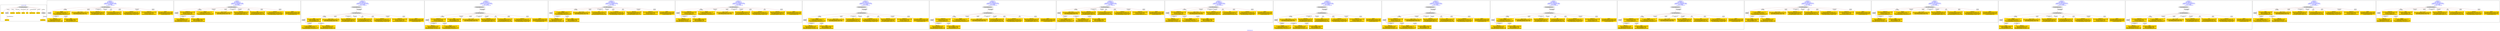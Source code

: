 digraph n0 {
fontcolor="blue"
remincross="true"
label="s29-gilcrease.csv"
subgraph cluster_0 {
label="1-correct model"
n2[style="filled",color="white",fillcolor="lightgray",label="CulturalHeritageObject1"];
n3[shape="plaintext",style="filled",fillcolor="gold",label="Dated"];
n4[style="filled",color="white",fillcolor="lightgray",label="Person1"];
n5[shape="plaintext",style="filled",fillcolor="gold",label="Description"];
n6[shape="plaintext",style="filled",fillcolor="gold",label="Dimensions"];
n7[shape="plaintext",style="filled",fillcolor="gold",label="Medium"];
n8[shape="plaintext",style="filled",fillcolor="gold",label="Title"];
n9[shape="plaintext",style="filled",fillcolor="gold",label="Object Number"];
n10[shape="plaintext",style="filled",fillcolor="gold",label="ObjectID"];
n11[style="filled",color="white",fillcolor="lightgray",label="Concept1"];
n12[shape="plaintext",style="filled",fillcolor="gold",label="Alpha Sort"];
n13[shape="plaintext",style="filled",fillcolor="gold",label="Classification"];
}
subgraph cluster_1 {
label="candidate 0\nlink coherence:1.0\nnode coherence:1.0\nconfidence:0.47063970643715297\nmapping score:0.6198428651086806\ncost:9.9998\n-precision:0.7-recall:0.64"
n15[style="filled",color="white",fillcolor="lightgray",label="CulturalHeritageObject1"];
n16[style="filled",color="white",fillcolor="lightgray",label="Person1"];
n17[shape="plaintext",style="filled",fillcolor="gold",label="Alpha Sort\n[Person,nameOfThePerson,0.466]\n[Document,classLink,0.226]\n[CulturalHeritageObject,provenance,0.174]\n[CulturalHeritageObject,description,0.134]"];
n18[shape="plaintext",style="filled",fillcolor="gold",label="ObjectID\n[CulturalHeritageObject,created,0.445]\n[Person,dateOfDeath,0.314]\n[CulturalHeritageObject,accessionNumber,0.164]\n[CulturalHeritageObject,description,0.077]"];
n19[shape="plaintext",style="filled",fillcolor="gold",label="Object Number\n[CulturalHeritageObject,accessionNumber,0.521]\n[CulturalHeritageObject,extent,0.295]\n[Person,biographicalInformation,0.184]"];
n20[shape="plaintext",style="filled",fillcolor="gold",label="Description\n[CulturalHeritageObject,description,0.377]\n[Person,biographicalInformation,0.26]\n[CulturalHeritageObject,title,0.231]\n[CulturalHeritageObject,medium,0.133]"];
n21[shape="plaintext",style="filled",fillcolor="gold",label="Title\n[CulturalHeritageObject,description,0.343]\n[CulturalHeritageObject,title,0.311]\n[Person,biographicalInformation,0.265]\n[CulturalHeritageObject,provenance,0.081]"];
n22[shape="plaintext",style="filled",fillcolor="gold",label="Dimensions\n[CulturalHeritageObject,extent,0.736]\n[CulturalHeritageObject,accessionNumber,0.114]\n[CulturalHeritageObject,description,0.081]\n[CulturalHeritageObject,medium,0.069]"];
n23[shape="plaintext",style="filled",fillcolor="gold",label="Classification\n[CulturalHeritageObject,provenance,0.298]\n[Concept,prefLabel,0.254]\n[Document,classLink,0.242]\n[Person,biographicalInformation,0.207]"];
n24[shape="plaintext",style="filled",fillcolor="gold",label="Medium\n[CulturalHeritageObject,medium,0.784]\n[CulturalHeritageObject,description,0.094]\n[Person,biographicalInformation,0.069]\n[Concept,prefLabel,0.053]"];
n25[shape="plaintext",style="filled",fillcolor="gold",label="Dated\n[CulturalHeritageObject,created,0.365]\n[Person,dateOfBirth,0.298]\n[Person,dateOfDeath,0.244]\n[Person,biographicalInformation,0.093]"];
}
subgraph cluster_2 {
label="candidate 1\nlink coherence:1.0\nnode coherence:1.0\nconfidence:0.47063970643715297\nmapping score:0.6198428651086806\ncost:9.99999\n-precision:0.6-recall:0.55"
n27[style="filled",color="white",fillcolor="lightgray",label="CulturalHeritageObject1"];
n28[style="filled",color="white",fillcolor="lightgray",label="Person2"];
n29[shape="plaintext",style="filled",fillcolor="gold",label="Classification\n[CulturalHeritageObject,provenance,0.298]\n[Concept,prefLabel,0.254]\n[Document,classLink,0.242]\n[Person,biographicalInformation,0.207]"];
n30[shape="plaintext",style="filled",fillcolor="gold",label="Alpha Sort\n[Person,nameOfThePerson,0.466]\n[Document,classLink,0.226]\n[CulturalHeritageObject,provenance,0.174]\n[CulturalHeritageObject,description,0.134]"];
n31[shape="plaintext",style="filled",fillcolor="gold",label="ObjectID\n[CulturalHeritageObject,created,0.445]\n[Person,dateOfDeath,0.314]\n[CulturalHeritageObject,accessionNumber,0.164]\n[CulturalHeritageObject,description,0.077]"];
n32[shape="plaintext",style="filled",fillcolor="gold",label="Object Number\n[CulturalHeritageObject,accessionNumber,0.521]\n[CulturalHeritageObject,extent,0.295]\n[Person,biographicalInformation,0.184]"];
n33[shape="plaintext",style="filled",fillcolor="gold",label="Description\n[CulturalHeritageObject,description,0.377]\n[Person,biographicalInformation,0.26]\n[CulturalHeritageObject,title,0.231]\n[CulturalHeritageObject,medium,0.133]"];
n34[shape="plaintext",style="filled",fillcolor="gold",label="Title\n[CulturalHeritageObject,description,0.343]\n[CulturalHeritageObject,title,0.311]\n[Person,biographicalInformation,0.265]\n[CulturalHeritageObject,provenance,0.081]"];
n35[shape="plaintext",style="filled",fillcolor="gold",label="Dimensions\n[CulturalHeritageObject,extent,0.736]\n[CulturalHeritageObject,accessionNumber,0.114]\n[CulturalHeritageObject,description,0.081]\n[CulturalHeritageObject,medium,0.069]"];
n36[shape="plaintext",style="filled",fillcolor="gold",label="Dated\n[CulturalHeritageObject,created,0.365]\n[Person,dateOfBirth,0.298]\n[Person,dateOfDeath,0.244]\n[Person,biographicalInformation,0.093]"];
n37[shape="plaintext",style="filled",fillcolor="gold",label="Medium\n[CulturalHeritageObject,medium,0.784]\n[CulturalHeritageObject,description,0.094]\n[Person,biographicalInformation,0.069]\n[Concept,prefLabel,0.053]"];
}
subgraph cluster_3 {
label="candidate 10\nlink coherence:1.0\nnode coherence:1.0\nconfidence:0.4634270817343667\nmapping score:0.6174386568744185\ncost:10.99964\n-precision:0.73-recall:0.73"
n39[style="filled",color="white",fillcolor="lightgray",label="CulturalHeritageObject1"];
n40[style="filled",color="white",fillcolor="lightgray",label="Person1"];
n41[style="filled",color="white",fillcolor="lightgray",label="EuropeanaAggregation1"];
n42[shape="plaintext",style="filled",fillcolor="gold",label="ObjectID\n[CulturalHeritageObject,created,0.445]\n[Person,dateOfDeath,0.314]\n[CulturalHeritageObject,accessionNumber,0.164]\n[CulturalHeritageObject,description,0.077]"];
n43[shape="plaintext",style="filled",fillcolor="gold",label="Alpha Sort\n[Person,nameOfThePerson,0.466]\n[Document,classLink,0.226]\n[CulturalHeritageObject,provenance,0.174]\n[CulturalHeritageObject,description,0.134]"];
n44[shape="plaintext",style="filled",fillcolor="gold",label="Dated\n[CulturalHeritageObject,created,0.365]\n[Person,dateOfBirth,0.298]\n[Person,dateOfDeath,0.244]\n[Person,biographicalInformation,0.093]"];
n45[shape="plaintext",style="filled",fillcolor="gold",label="Object Number\n[CulturalHeritageObject,accessionNumber,0.521]\n[CulturalHeritageObject,extent,0.295]\n[Person,biographicalInformation,0.184]"];
n46[shape="plaintext",style="filled",fillcolor="gold",label="Description\n[CulturalHeritageObject,description,0.377]\n[Person,biographicalInformation,0.26]\n[CulturalHeritageObject,title,0.231]\n[CulturalHeritageObject,medium,0.133]"];
n47[shape="plaintext",style="filled",fillcolor="gold",label="Title\n[CulturalHeritageObject,description,0.343]\n[CulturalHeritageObject,title,0.311]\n[Person,biographicalInformation,0.265]\n[CulturalHeritageObject,provenance,0.081]"];
n48[shape="plaintext",style="filled",fillcolor="gold",label="Dimensions\n[CulturalHeritageObject,extent,0.736]\n[CulturalHeritageObject,accessionNumber,0.114]\n[CulturalHeritageObject,description,0.081]\n[CulturalHeritageObject,medium,0.069]"];
n49[shape="plaintext",style="filled",fillcolor="gold",label="Classification\n[CulturalHeritageObject,provenance,0.298]\n[Concept,prefLabel,0.254]\n[Document,classLink,0.242]\n[Person,biographicalInformation,0.207]"];
n50[shape="plaintext",style="filled",fillcolor="gold",label="Medium\n[CulturalHeritageObject,medium,0.784]\n[CulturalHeritageObject,description,0.094]\n[Person,biographicalInformation,0.069]\n[Concept,prefLabel,0.053]"];
}
subgraph cluster_4 {
label="candidate 11\nlink coherence:1.0\nnode coherence:1.0\nconfidence:0.4634270817343667\nmapping score:0.6174386568744185\ncost:10.99983\n-precision:0.64-recall:0.64"
n52[style="filled",color="white",fillcolor="lightgray",label="CulturalHeritageObject1"];
n53[style="filled",color="white",fillcolor="lightgray",label="Person2"];
n54[style="filled",color="white",fillcolor="lightgray",label="EuropeanaAggregation1"];
n55[shape="plaintext",style="filled",fillcolor="gold",label="Classification\n[CulturalHeritageObject,provenance,0.298]\n[Concept,prefLabel,0.254]\n[Document,classLink,0.242]\n[Person,biographicalInformation,0.207]"];
n56[shape="plaintext",style="filled",fillcolor="gold",label="Alpha Sort\n[Person,nameOfThePerson,0.466]\n[Document,classLink,0.226]\n[CulturalHeritageObject,provenance,0.174]\n[CulturalHeritageObject,description,0.134]"];
n57[shape="plaintext",style="filled",fillcolor="gold",label="Dated\n[CulturalHeritageObject,created,0.365]\n[Person,dateOfBirth,0.298]\n[Person,dateOfDeath,0.244]\n[Person,biographicalInformation,0.093]"];
n58[shape="plaintext",style="filled",fillcolor="gold",label="Object Number\n[CulturalHeritageObject,accessionNumber,0.521]\n[CulturalHeritageObject,extent,0.295]\n[Person,biographicalInformation,0.184]"];
n59[shape="plaintext",style="filled",fillcolor="gold",label="Description\n[CulturalHeritageObject,description,0.377]\n[Person,biographicalInformation,0.26]\n[CulturalHeritageObject,title,0.231]\n[CulturalHeritageObject,medium,0.133]"];
n60[shape="plaintext",style="filled",fillcolor="gold",label="Title\n[CulturalHeritageObject,description,0.343]\n[CulturalHeritageObject,title,0.311]\n[Person,biographicalInformation,0.265]\n[CulturalHeritageObject,provenance,0.081]"];
n61[shape="plaintext",style="filled",fillcolor="gold",label="Dimensions\n[CulturalHeritageObject,extent,0.736]\n[CulturalHeritageObject,accessionNumber,0.114]\n[CulturalHeritageObject,description,0.081]\n[CulturalHeritageObject,medium,0.069]"];
n62[shape="plaintext",style="filled",fillcolor="gold",label="ObjectID\n[CulturalHeritageObject,created,0.445]\n[Person,dateOfDeath,0.314]\n[CulturalHeritageObject,accessionNumber,0.164]\n[CulturalHeritageObject,description,0.077]"];
n63[shape="plaintext",style="filled",fillcolor="gold",label="Medium\n[CulturalHeritageObject,medium,0.784]\n[CulturalHeritageObject,description,0.094]\n[Person,biographicalInformation,0.069]\n[Concept,prefLabel,0.053]"];
}
subgraph cluster_5 {
label="candidate 12\nlink coherence:1.0\nnode coherence:1.0\nconfidence:0.45793635082248585\nmapping score:0.6156084132371249\ncost:9.9998\n-precision:0.5-recall:0.45"
n65[style="filled",color="white",fillcolor="lightgray",label="CulturalHeritageObject1"];
n66[style="filled",color="white",fillcolor="lightgray",label="Person1"];
n67[shape="plaintext",style="filled",fillcolor="gold",label="Alpha Sort\n[Person,nameOfThePerson,0.466]\n[Document,classLink,0.226]\n[CulturalHeritageObject,provenance,0.174]\n[CulturalHeritageObject,description,0.134]"];
n68[shape="plaintext",style="filled",fillcolor="gold",label="ObjectID\n[CulturalHeritageObject,created,0.445]\n[Person,dateOfDeath,0.314]\n[CulturalHeritageObject,accessionNumber,0.164]\n[CulturalHeritageObject,description,0.077]"];
n69[shape="plaintext",style="filled",fillcolor="gold",label="Object Number\n[CulturalHeritageObject,accessionNumber,0.521]\n[CulturalHeritageObject,extent,0.295]\n[Person,biographicalInformation,0.184]"];
n70[shape="plaintext",style="filled",fillcolor="gold",label="Title\n[CulturalHeritageObject,description,0.343]\n[CulturalHeritageObject,title,0.311]\n[Person,biographicalInformation,0.265]\n[CulturalHeritageObject,provenance,0.081]"];
n71[shape="plaintext",style="filled",fillcolor="gold",label="Dimensions\n[CulturalHeritageObject,extent,0.736]\n[CulturalHeritageObject,accessionNumber,0.114]\n[CulturalHeritageObject,description,0.081]\n[CulturalHeritageObject,medium,0.069]"];
n72[shape="plaintext",style="filled",fillcolor="gold",label="Description\n[CulturalHeritageObject,description,0.377]\n[Person,biographicalInformation,0.26]\n[CulturalHeritageObject,title,0.231]\n[CulturalHeritageObject,medium,0.133]"];
n73[shape="plaintext",style="filled",fillcolor="gold",label="Classification\n[CulturalHeritageObject,provenance,0.298]\n[Concept,prefLabel,0.254]\n[Document,classLink,0.242]\n[Person,biographicalInformation,0.207]"];
n74[shape="plaintext",style="filled",fillcolor="gold",label="Medium\n[CulturalHeritageObject,medium,0.784]\n[CulturalHeritageObject,description,0.094]\n[Person,biographicalInformation,0.069]\n[Concept,prefLabel,0.053]"];
n75[shape="plaintext",style="filled",fillcolor="gold",label="Dated\n[CulturalHeritageObject,created,0.365]\n[Person,dateOfBirth,0.298]\n[Person,dateOfDeath,0.244]\n[Person,biographicalInformation,0.093]"];
}
subgraph cluster_6 {
label="candidate 13\nlink coherence:1.0\nnode coherence:1.0\nconfidence:0.45793635082248585\nmapping score:0.6156084132371249\ncost:9.99999\n-precision:0.4-recall:0.36"
n77[style="filled",color="white",fillcolor="lightgray",label="CulturalHeritageObject1"];
n78[style="filled",color="white",fillcolor="lightgray",label="Person2"];
n79[shape="plaintext",style="filled",fillcolor="gold",label="Classification\n[CulturalHeritageObject,provenance,0.298]\n[Concept,prefLabel,0.254]\n[Document,classLink,0.242]\n[Person,biographicalInformation,0.207]"];
n80[shape="plaintext",style="filled",fillcolor="gold",label="Alpha Sort\n[Person,nameOfThePerson,0.466]\n[Document,classLink,0.226]\n[CulturalHeritageObject,provenance,0.174]\n[CulturalHeritageObject,description,0.134]"];
n81[shape="plaintext",style="filled",fillcolor="gold",label="ObjectID\n[CulturalHeritageObject,created,0.445]\n[Person,dateOfDeath,0.314]\n[CulturalHeritageObject,accessionNumber,0.164]\n[CulturalHeritageObject,description,0.077]"];
n82[shape="plaintext",style="filled",fillcolor="gold",label="Object Number\n[CulturalHeritageObject,accessionNumber,0.521]\n[CulturalHeritageObject,extent,0.295]\n[Person,biographicalInformation,0.184]"];
n83[shape="plaintext",style="filled",fillcolor="gold",label="Title\n[CulturalHeritageObject,description,0.343]\n[CulturalHeritageObject,title,0.311]\n[Person,biographicalInformation,0.265]\n[CulturalHeritageObject,provenance,0.081]"];
n84[shape="plaintext",style="filled",fillcolor="gold",label="Dimensions\n[CulturalHeritageObject,extent,0.736]\n[CulturalHeritageObject,accessionNumber,0.114]\n[CulturalHeritageObject,description,0.081]\n[CulturalHeritageObject,medium,0.069]"];
n85[shape="plaintext",style="filled",fillcolor="gold",label="Description\n[CulturalHeritageObject,description,0.377]\n[Person,biographicalInformation,0.26]\n[CulturalHeritageObject,title,0.231]\n[CulturalHeritageObject,medium,0.133]"];
n86[shape="plaintext",style="filled",fillcolor="gold",label="Dated\n[CulturalHeritageObject,created,0.365]\n[Person,dateOfBirth,0.298]\n[Person,dateOfDeath,0.244]\n[Person,biographicalInformation,0.093]"];
n87[shape="plaintext",style="filled",fillcolor="gold",label="Medium\n[CulturalHeritageObject,medium,0.784]\n[CulturalHeritageObject,description,0.094]\n[Person,biographicalInformation,0.069]\n[Concept,prefLabel,0.053]"];
}
subgraph cluster_7 {
label="candidate 14\nlink coherence:1.0\nnode coherence:1.0\nconfidence:0.45793635082248585\nmapping score:0.6156084132371249\ncost:10.99964\n-precision:0.45-recall:0.45"
n89[style="filled",color="white",fillcolor="lightgray",label="CulturalHeritageObject1"];
n90[style="filled",color="white",fillcolor="lightgray",label="Person1"];
n91[style="filled",color="white",fillcolor="lightgray",label="EuropeanaAggregation1"];
n92[shape="plaintext",style="filled",fillcolor="gold",label="Alpha Sort\n[Person,nameOfThePerson,0.466]\n[Document,classLink,0.226]\n[CulturalHeritageObject,provenance,0.174]\n[CulturalHeritageObject,description,0.134]"];
n93[shape="plaintext",style="filled",fillcolor="gold",label="ObjectID\n[CulturalHeritageObject,created,0.445]\n[Person,dateOfDeath,0.314]\n[CulturalHeritageObject,accessionNumber,0.164]\n[CulturalHeritageObject,description,0.077]"];
n94[shape="plaintext",style="filled",fillcolor="gold",label="Object Number\n[CulturalHeritageObject,accessionNumber,0.521]\n[CulturalHeritageObject,extent,0.295]\n[Person,biographicalInformation,0.184]"];
n95[shape="plaintext",style="filled",fillcolor="gold",label="Title\n[CulturalHeritageObject,description,0.343]\n[CulturalHeritageObject,title,0.311]\n[Person,biographicalInformation,0.265]\n[CulturalHeritageObject,provenance,0.081]"];
n96[shape="plaintext",style="filled",fillcolor="gold",label="Dimensions\n[CulturalHeritageObject,extent,0.736]\n[CulturalHeritageObject,accessionNumber,0.114]\n[CulturalHeritageObject,description,0.081]\n[CulturalHeritageObject,medium,0.069]"];
n97[shape="plaintext",style="filled",fillcolor="gold",label="Description\n[CulturalHeritageObject,description,0.377]\n[Person,biographicalInformation,0.26]\n[CulturalHeritageObject,title,0.231]\n[CulturalHeritageObject,medium,0.133]"];
n98[shape="plaintext",style="filled",fillcolor="gold",label="Classification\n[CulturalHeritageObject,provenance,0.298]\n[Concept,prefLabel,0.254]\n[Document,classLink,0.242]\n[Person,biographicalInformation,0.207]"];
n99[shape="plaintext",style="filled",fillcolor="gold",label="Medium\n[CulturalHeritageObject,medium,0.784]\n[CulturalHeritageObject,description,0.094]\n[Person,biographicalInformation,0.069]\n[Concept,prefLabel,0.053]"];
n100[shape="plaintext",style="filled",fillcolor="gold",label="Dated\n[CulturalHeritageObject,created,0.365]\n[Person,dateOfBirth,0.298]\n[Person,dateOfDeath,0.244]\n[Person,biographicalInformation,0.093]"];
}
subgraph cluster_8 {
label="candidate 15\nlink coherence:1.0\nnode coherence:1.0\nconfidence:0.45793635082248585\nmapping score:0.6156084132371249\ncost:10.99983\n-precision:0.36-recall:0.36"
n102[style="filled",color="white",fillcolor="lightgray",label="CulturalHeritageObject1"];
n103[style="filled",color="white",fillcolor="lightgray",label="Person2"];
n104[style="filled",color="white",fillcolor="lightgray",label="EuropeanaAggregation1"];
n105[shape="plaintext",style="filled",fillcolor="gold",label="Classification\n[CulturalHeritageObject,provenance,0.298]\n[Concept,prefLabel,0.254]\n[Document,classLink,0.242]\n[Person,biographicalInformation,0.207]"];
n106[shape="plaintext",style="filled",fillcolor="gold",label="Alpha Sort\n[Person,nameOfThePerson,0.466]\n[Document,classLink,0.226]\n[CulturalHeritageObject,provenance,0.174]\n[CulturalHeritageObject,description,0.134]"];
n107[shape="plaintext",style="filled",fillcolor="gold",label="ObjectID\n[CulturalHeritageObject,created,0.445]\n[Person,dateOfDeath,0.314]\n[CulturalHeritageObject,accessionNumber,0.164]\n[CulturalHeritageObject,description,0.077]"];
n108[shape="plaintext",style="filled",fillcolor="gold",label="Object Number\n[CulturalHeritageObject,accessionNumber,0.521]\n[CulturalHeritageObject,extent,0.295]\n[Person,biographicalInformation,0.184]"];
n109[shape="plaintext",style="filled",fillcolor="gold",label="Title\n[CulturalHeritageObject,description,0.343]\n[CulturalHeritageObject,title,0.311]\n[Person,biographicalInformation,0.265]\n[CulturalHeritageObject,provenance,0.081]"];
n110[shape="plaintext",style="filled",fillcolor="gold",label="Dimensions\n[CulturalHeritageObject,extent,0.736]\n[CulturalHeritageObject,accessionNumber,0.114]\n[CulturalHeritageObject,description,0.081]\n[CulturalHeritageObject,medium,0.069]"];
n111[shape="plaintext",style="filled",fillcolor="gold",label="Description\n[CulturalHeritageObject,description,0.377]\n[Person,biographicalInformation,0.26]\n[CulturalHeritageObject,title,0.231]\n[CulturalHeritageObject,medium,0.133]"];
n112[shape="plaintext",style="filled",fillcolor="gold",label="Dated\n[CulturalHeritageObject,created,0.365]\n[Person,dateOfBirth,0.298]\n[Person,dateOfDeath,0.244]\n[Person,biographicalInformation,0.093]"];
n113[shape="plaintext",style="filled",fillcolor="gold",label="Medium\n[CulturalHeritageObject,medium,0.784]\n[CulturalHeritageObject,description,0.094]\n[Person,biographicalInformation,0.069]\n[Concept,prefLabel,0.053]"];
}
subgraph cluster_9 {
label="candidate 16\nlink coherence:1.0\nnode coherence:1.0\nconfidence:0.4559890961127537\nmapping score:0.6149593283338809\ncost:9.9998\n-precision:0.7-recall:0.64"
n115[style="filled",color="white",fillcolor="lightgray",label="CulturalHeritageObject1"];
n116[style="filled",color="white",fillcolor="lightgray",label="Person1"];
n117[shape="plaintext",style="filled",fillcolor="gold",label="ObjectID\n[CulturalHeritageObject,created,0.445]\n[Person,dateOfDeath,0.314]\n[CulturalHeritageObject,accessionNumber,0.164]\n[CulturalHeritageObject,description,0.077]"];
n118[shape="plaintext",style="filled",fillcolor="gold",label="Alpha Sort\n[Person,nameOfThePerson,0.466]\n[Document,classLink,0.226]\n[CulturalHeritageObject,provenance,0.174]\n[CulturalHeritageObject,description,0.134]"];
n119[shape="plaintext",style="filled",fillcolor="gold",label="Object Number\n[CulturalHeritageObject,accessionNumber,0.521]\n[CulturalHeritageObject,extent,0.295]\n[Person,biographicalInformation,0.184]"];
n120[shape="plaintext",style="filled",fillcolor="gold",label="Description\n[CulturalHeritageObject,description,0.377]\n[Person,biographicalInformation,0.26]\n[CulturalHeritageObject,title,0.231]\n[CulturalHeritageObject,medium,0.133]"];
n121[shape="plaintext",style="filled",fillcolor="gold",label="Title\n[CulturalHeritageObject,description,0.343]\n[CulturalHeritageObject,title,0.311]\n[Person,biographicalInformation,0.265]\n[CulturalHeritageObject,provenance,0.081]"];
n122[shape="plaintext",style="filled",fillcolor="gold",label="Dimensions\n[CulturalHeritageObject,extent,0.736]\n[CulturalHeritageObject,accessionNumber,0.114]\n[CulturalHeritageObject,description,0.081]\n[CulturalHeritageObject,medium,0.069]"];
n123[shape="plaintext",style="filled",fillcolor="gold",label="Classification\n[CulturalHeritageObject,provenance,0.298]\n[Concept,prefLabel,0.254]\n[Document,classLink,0.242]\n[Person,biographicalInformation,0.207]"];
n124[shape="plaintext",style="filled",fillcolor="gold",label="Medium\n[CulturalHeritageObject,medium,0.784]\n[CulturalHeritageObject,description,0.094]\n[Person,biographicalInformation,0.069]\n[Concept,prefLabel,0.053]"];
n125[shape="plaintext",style="filled",fillcolor="gold",label="Dated\n[CulturalHeritageObject,created,0.365]\n[Person,dateOfBirth,0.298]\n[Person,dateOfDeath,0.244]\n[Person,biographicalInformation,0.093]"];
}
subgraph cluster_10 {
label="candidate 17\nlink coherence:1.0\nnode coherence:1.0\nconfidence:0.4559890961127537\nmapping score:0.6149593283338809\ncost:9.99999\n-precision:0.6-recall:0.55"
n127[style="filled",color="white",fillcolor="lightgray",label="CulturalHeritageObject1"];
n128[style="filled",color="white",fillcolor="lightgray",label="Person2"];
n129[shape="plaintext",style="filled",fillcolor="gold",label="Classification\n[CulturalHeritageObject,provenance,0.298]\n[Concept,prefLabel,0.254]\n[Document,classLink,0.242]\n[Person,biographicalInformation,0.207]"];
n130[shape="plaintext",style="filled",fillcolor="gold",label="Alpha Sort\n[Person,nameOfThePerson,0.466]\n[Document,classLink,0.226]\n[CulturalHeritageObject,provenance,0.174]\n[CulturalHeritageObject,description,0.134]"];
n131[shape="plaintext",style="filled",fillcolor="gold",label="Object Number\n[CulturalHeritageObject,accessionNumber,0.521]\n[CulturalHeritageObject,extent,0.295]\n[Person,biographicalInformation,0.184]"];
n132[shape="plaintext",style="filled",fillcolor="gold",label="Description\n[CulturalHeritageObject,description,0.377]\n[Person,biographicalInformation,0.26]\n[CulturalHeritageObject,title,0.231]\n[CulturalHeritageObject,medium,0.133]"];
n133[shape="plaintext",style="filled",fillcolor="gold",label="Title\n[CulturalHeritageObject,description,0.343]\n[CulturalHeritageObject,title,0.311]\n[Person,biographicalInformation,0.265]\n[CulturalHeritageObject,provenance,0.081]"];
n134[shape="plaintext",style="filled",fillcolor="gold",label="Dimensions\n[CulturalHeritageObject,extent,0.736]\n[CulturalHeritageObject,accessionNumber,0.114]\n[CulturalHeritageObject,description,0.081]\n[CulturalHeritageObject,medium,0.069]"];
n135[shape="plaintext",style="filled",fillcolor="gold",label="ObjectID\n[CulturalHeritageObject,created,0.445]\n[Person,dateOfDeath,0.314]\n[CulturalHeritageObject,accessionNumber,0.164]\n[CulturalHeritageObject,description,0.077]"];
n136[shape="plaintext",style="filled",fillcolor="gold",label="Dated\n[CulturalHeritageObject,created,0.365]\n[Person,dateOfBirth,0.298]\n[Person,dateOfDeath,0.244]\n[Person,biographicalInformation,0.093]"];
n137[shape="plaintext",style="filled",fillcolor="gold",label="Medium\n[CulturalHeritageObject,medium,0.784]\n[CulturalHeritageObject,description,0.094]\n[Person,biographicalInformation,0.069]\n[Concept,prefLabel,0.053]"];
}
subgraph cluster_11 {
label="candidate 18\nlink coherence:1.0\nnode coherence:1.0\nconfidence:0.4559890961127537\nmapping score:0.6149593283338809\ncost:10.99964\n-precision:0.64-recall:0.64"
n139[style="filled",color="white",fillcolor="lightgray",label="CulturalHeritageObject1"];
n140[style="filled",color="white",fillcolor="lightgray",label="Person1"];
n141[style="filled",color="white",fillcolor="lightgray",label="EuropeanaAggregation1"];
n142[shape="plaintext",style="filled",fillcolor="gold",label="ObjectID\n[CulturalHeritageObject,created,0.445]\n[Person,dateOfDeath,0.314]\n[CulturalHeritageObject,accessionNumber,0.164]\n[CulturalHeritageObject,description,0.077]"];
n143[shape="plaintext",style="filled",fillcolor="gold",label="Alpha Sort\n[Person,nameOfThePerson,0.466]\n[Document,classLink,0.226]\n[CulturalHeritageObject,provenance,0.174]\n[CulturalHeritageObject,description,0.134]"];
n144[shape="plaintext",style="filled",fillcolor="gold",label="Object Number\n[CulturalHeritageObject,accessionNumber,0.521]\n[CulturalHeritageObject,extent,0.295]\n[Person,biographicalInformation,0.184]"];
n145[shape="plaintext",style="filled",fillcolor="gold",label="Description\n[CulturalHeritageObject,description,0.377]\n[Person,biographicalInformation,0.26]\n[CulturalHeritageObject,title,0.231]\n[CulturalHeritageObject,medium,0.133]"];
n146[shape="plaintext",style="filled",fillcolor="gold",label="Title\n[CulturalHeritageObject,description,0.343]\n[CulturalHeritageObject,title,0.311]\n[Person,biographicalInformation,0.265]\n[CulturalHeritageObject,provenance,0.081]"];
n147[shape="plaintext",style="filled",fillcolor="gold",label="Dimensions\n[CulturalHeritageObject,extent,0.736]\n[CulturalHeritageObject,accessionNumber,0.114]\n[CulturalHeritageObject,description,0.081]\n[CulturalHeritageObject,medium,0.069]"];
n148[shape="plaintext",style="filled",fillcolor="gold",label="Classification\n[CulturalHeritageObject,provenance,0.298]\n[Concept,prefLabel,0.254]\n[Document,classLink,0.242]\n[Person,biographicalInformation,0.207]"];
n149[shape="plaintext",style="filled",fillcolor="gold",label="Medium\n[CulturalHeritageObject,medium,0.784]\n[CulturalHeritageObject,description,0.094]\n[Person,biographicalInformation,0.069]\n[Concept,prefLabel,0.053]"];
n150[shape="plaintext",style="filled",fillcolor="gold",label="Dated\n[CulturalHeritageObject,created,0.365]\n[Person,dateOfBirth,0.298]\n[Person,dateOfDeath,0.244]\n[Person,biographicalInformation,0.093]"];
}
subgraph cluster_12 {
label="candidate 19\nlink coherence:1.0\nnode coherence:1.0\nconfidence:0.4559890961127537\nmapping score:0.6149593283338809\ncost:10.99983\n-precision:0.55-recall:0.55"
n152[style="filled",color="white",fillcolor="lightgray",label="CulturalHeritageObject1"];
n153[style="filled",color="white",fillcolor="lightgray",label="Person2"];
n154[style="filled",color="white",fillcolor="lightgray",label="EuropeanaAggregation1"];
n155[shape="plaintext",style="filled",fillcolor="gold",label="Classification\n[CulturalHeritageObject,provenance,0.298]\n[Concept,prefLabel,0.254]\n[Document,classLink,0.242]\n[Person,biographicalInformation,0.207]"];
n156[shape="plaintext",style="filled",fillcolor="gold",label="Alpha Sort\n[Person,nameOfThePerson,0.466]\n[Document,classLink,0.226]\n[CulturalHeritageObject,provenance,0.174]\n[CulturalHeritageObject,description,0.134]"];
n157[shape="plaintext",style="filled",fillcolor="gold",label="Object Number\n[CulturalHeritageObject,accessionNumber,0.521]\n[CulturalHeritageObject,extent,0.295]\n[Person,biographicalInformation,0.184]"];
n158[shape="plaintext",style="filled",fillcolor="gold",label="Description\n[CulturalHeritageObject,description,0.377]\n[Person,biographicalInformation,0.26]\n[CulturalHeritageObject,title,0.231]\n[CulturalHeritageObject,medium,0.133]"];
n159[shape="plaintext",style="filled",fillcolor="gold",label="Title\n[CulturalHeritageObject,description,0.343]\n[CulturalHeritageObject,title,0.311]\n[Person,biographicalInformation,0.265]\n[CulturalHeritageObject,provenance,0.081]"];
n160[shape="plaintext",style="filled",fillcolor="gold",label="Dimensions\n[CulturalHeritageObject,extent,0.736]\n[CulturalHeritageObject,accessionNumber,0.114]\n[CulturalHeritageObject,description,0.081]\n[CulturalHeritageObject,medium,0.069]"];
n161[shape="plaintext",style="filled",fillcolor="gold",label="ObjectID\n[CulturalHeritageObject,created,0.445]\n[Person,dateOfDeath,0.314]\n[CulturalHeritageObject,accessionNumber,0.164]\n[CulturalHeritageObject,description,0.077]"];
n162[shape="plaintext",style="filled",fillcolor="gold",label="Dated\n[CulturalHeritageObject,created,0.365]\n[Person,dateOfBirth,0.298]\n[Person,dateOfDeath,0.244]\n[Person,biographicalInformation,0.093]"];
n163[shape="plaintext",style="filled",fillcolor="gold",label="Medium\n[CulturalHeritageObject,medium,0.784]\n[CulturalHeritageObject,description,0.094]\n[Person,biographicalInformation,0.069]\n[Concept,prefLabel,0.053]"];
}
subgraph cluster_13 {
label="candidate 2\nlink coherence:1.0\nnode coherence:1.0\nconfidence:0.47063970643715297\nmapping score:0.6198428651086806\ncost:10.99964\n-precision:0.64-recall:0.64"
n165[style="filled",color="white",fillcolor="lightgray",label="CulturalHeritageObject1"];
n166[style="filled",color="white",fillcolor="lightgray",label="Person1"];
n167[style="filled",color="white",fillcolor="lightgray",label="EuropeanaAggregation1"];
n168[shape="plaintext",style="filled",fillcolor="gold",label="Alpha Sort\n[Person,nameOfThePerson,0.466]\n[Document,classLink,0.226]\n[CulturalHeritageObject,provenance,0.174]\n[CulturalHeritageObject,description,0.134]"];
n169[shape="plaintext",style="filled",fillcolor="gold",label="ObjectID\n[CulturalHeritageObject,created,0.445]\n[Person,dateOfDeath,0.314]\n[CulturalHeritageObject,accessionNumber,0.164]\n[CulturalHeritageObject,description,0.077]"];
n170[shape="plaintext",style="filled",fillcolor="gold",label="Object Number\n[CulturalHeritageObject,accessionNumber,0.521]\n[CulturalHeritageObject,extent,0.295]\n[Person,biographicalInformation,0.184]"];
n171[shape="plaintext",style="filled",fillcolor="gold",label="Description\n[CulturalHeritageObject,description,0.377]\n[Person,biographicalInformation,0.26]\n[CulturalHeritageObject,title,0.231]\n[CulturalHeritageObject,medium,0.133]"];
n172[shape="plaintext",style="filled",fillcolor="gold",label="Title\n[CulturalHeritageObject,description,0.343]\n[CulturalHeritageObject,title,0.311]\n[Person,biographicalInformation,0.265]\n[CulturalHeritageObject,provenance,0.081]"];
n173[shape="plaintext",style="filled",fillcolor="gold",label="Dimensions\n[CulturalHeritageObject,extent,0.736]\n[CulturalHeritageObject,accessionNumber,0.114]\n[CulturalHeritageObject,description,0.081]\n[CulturalHeritageObject,medium,0.069]"];
n174[shape="plaintext",style="filled",fillcolor="gold",label="Classification\n[CulturalHeritageObject,provenance,0.298]\n[Concept,prefLabel,0.254]\n[Document,classLink,0.242]\n[Person,biographicalInformation,0.207]"];
n175[shape="plaintext",style="filled",fillcolor="gold",label="Medium\n[CulturalHeritageObject,medium,0.784]\n[CulturalHeritageObject,description,0.094]\n[Person,biographicalInformation,0.069]\n[Concept,prefLabel,0.053]"];
n176[shape="plaintext",style="filled",fillcolor="gold",label="Dated\n[CulturalHeritageObject,created,0.365]\n[Person,dateOfBirth,0.298]\n[Person,dateOfDeath,0.244]\n[Person,biographicalInformation,0.093]"];
}
subgraph cluster_14 {
label="candidate 3\nlink coherence:1.0\nnode coherence:1.0\nconfidence:0.47063970643715297\nmapping score:0.6198428651086806\ncost:10.99983\n-precision:0.55-recall:0.55"
n178[style="filled",color="white",fillcolor="lightgray",label="CulturalHeritageObject1"];
n179[style="filled",color="white",fillcolor="lightgray",label="Person2"];
n180[style="filled",color="white",fillcolor="lightgray",label="EuropeanaAggregation1"];
n181[shape="plaintext",style="filled",fillcolor="gold",label="Classification\n[CulturalHeritageObject,provenance,0.298]\n[Concept,prefLabel,0.254]\n[Document,classLink,0.242]\n[Person,biographicalInformation,0.207]"];
n182[shape="plaintext",style="filled",fillcolor="gold",label="Alpha Sort\n[Person,nameOfThePerson,0.466]\n[Document,classLink,0.226]\n[CulturalHeritageObject,provenance,0.174]\n[CulturalHeritageObject,description,0.134]"];
n183[shape="plaintext",style="filled",fillcolor="gold",label="ObjectID\n[CulturalHeritageObject,created,0.445]\n[Person,dateOfDeath,0.314]\n[CulturalHeritageObject,accessionNumber,0.164]\n[CulturalHeritageObject,description,0.077]"];
n184[shape="plaintext",style="filled",fillcolor="gold",label="Object Number\n[CulturalHeritageObject,accessionNumber,0.521]\n[CulturalHeritageObject,extent,0.295]\n[Person,biographicalInformation,0.184]"];
n185[shape="plaintext",style="filled",fillcolor="gold",label="Description\n[CulturalHeritageObject,description,0.377]\n[Person,biographicalInformation,0.26]\n[CulturalHeritageObject,title,0.231]\n[CulturalHeritageObject,medium,0.133]"];
n186[shape="plaintext",style="filled",fillcolor="gold",label="Title\n[CulturalHeritageObject,description,0.343]\n[CulturalHeritageObject,title,0.311]\n[Person,biographicalInformation,0.265]\n[CulturalHeritageObject,provenance,0.081]"];
n187[shape="plaintext",style="filled",fillcolor="gold",label="Dimensions\n[CulturalHeritageObject,extent,0.736]\n[CulturalHeritageObject,accessionNumber,0.114]\n[CulturalHeritageObject,description,0.081]\n[CulturalHeritageObject,medium,0.069]"];
n188[shape="plaintext",style="filled",fillcolor="gold",label="Dated\n[CulturalHeritageObject,created,0.365]\n[Person,dateOfBirth,0.298]\n[Person,dateOfDeath,0.244]\n[Person,biographicalInformation,0.093]"];
n189[shape="plaintext",style="filled",fillcolor="gold",label="Medium\n[CulturalHeritageObject,medium,0.784]\n[CulturalHeritageObject,description,0.094]\n[Person,biographicalInformation,0.069]\n[Concept,prefLabel,0.053]"];
}
subgraph cluster_15 {
label="candidate 4\nlink coherence:1.0\nnode coherence:1.0\nconfidence:0.46462791533929476\nmapping score:0.6178389347427279\ncost:9.9998\n-precision:0.7-recall:0.64"
n191[style="filled",color="white",fillcolor="lightgray",label="CulturalHeritageObject1"];
n192[style="filled",color="white",fillcolor="lightgray",label="Person1"];
n193[shape="plaintext",style="filled",fillcolor="gold",label="Dated\n[CulturalHeritageObject,created,0.365]\n[Person,dateOfBirth,0.298]\n[Person,dateOfDeath,0.244]\n[Person,biographicalInformation,0.093]"];
n194[shape="plaintext",style="filled",fillcolor="gold",label="Alpha Sort\n[Person,nameOfThePerson,0.466]\n[Document,classLink,0.226]\n[CulturalHeritageObject,provenance,0.174]\n[CulturalHeritageObject,description,0.134]"];
n195[shape="plaintext",style="filled",fillcolor="gold",label="ObjectID\n[CulturalHeritageObject,created,0.445]\n[Person,dateOfDeath,0.314]\n[CulturalHeritageObject,accessionNumber,0.164]\n[CulturalHeritageObject,description,0.077]"];
n196[shape="plaintext",style="filled",fillcolor="gold",label="Object Number\n[CulturalHeritageObject,accessionNumber,0.521]\n[CulturalHeritageObject,extent,0.295]\n[Person,biographicalInformation,0.184]"];
n197[shape="plaintext",style="filled",fillcolor="gold",label="Description\n[CulturalHeritageObject,description,0.377]\n[Person,biographicalInformation,0.26]\n[CulturalHeritageObject,title,0.231]\n[CulturalHeritageObject,medium,0.133]"];
n198[shape="plaintext",style="filled",fillcolor="gold",label="Title\n[CulturalHeritageObject,description,0.343]\n[CulturalHeritageObject,title,0.311]\n[Person,biographicalInformation,0.265]\n[CulturalHeritageObject,provenance,0.081]"];
n199[shape="plaintext",style="filled",fillcolor="gold",label="Dimensions\n[CulturalHeritageObject,extent,0.736]\n[CulturalHeritageObject,accessionNumber,0.114]\n[CulturalHeritageObject,description,0.081]\n[CulturalHeritageObject,medium,0.069]"];
n200[shape="plaintext",style="filled",fillcolor="gold",label="Classification\n[CulturalHeritageObject,provenance,0.298]\n[Concept,prefLabel,0.254]\n[Document,classLink,0.242]\n[Person,biographicalInformation,0.207]"];
n201[shape="plaintext",style="filled",fillcolor="gold",label="Medium\n[CulturalHeritageObject,medium,0.784]\n[CulturalHeritageObject,description,0.094]\n[Person,biographicalInformation,0.069]\n[Concept,prefLabel,0.053]"];
}
subgraph cluster_16 {
label="candidate 5\nlink coherence:1.0\nnode coherence:1.0\nconfidence:0.46462791533929476\nmapping score:0.6178389347427279\ncost:9.99999\n-precision:0.6-recall:0.55"
n203[style="filled",color="white",fillcolor="lightgray",label="CulturalHeritageObject1"];
n204[style="filled",color="white",fillcolor="lightgray",label="Person2"];
n205[shape="plaintext",style="filled",fillcolor="gold",label="Classification\n[CulturalHeritageObject,provenance,0.298]\n[Concept,prefLabel,0.254]\n[Document,classLink,0.242]\n[Person,biographicalInformation,0.207]"];
n206[shape="plaintext",style="filled",fillcolor="gold",label="Alpha Sort\n[Person,nameOfThePerson,0.466]\n[Document,classLink,0.226]\n[CulturalHeritageObject,provenance,0.174]\n[CulturalHeritageObject,description,0.134]"];
n207[shape="plaintext",style="filled",fillcolor="gold",label="ObjectID\n[CulturalHeritageObject,created,0.445]\n[Person,dateOfDeath,0.314]\n[CulturalHeritageObject,accessionNumber,0.164]\n[CulturalHeritageObject,description,0.077]"];
n208[shape="plaintext",style="filled",fillcolor="gold",label="Object Number\n[CulturalHeritageObject,accessionNumber,0.521]\n[CulturalHeritageObject,extent,0.295]\n[Person,biographicalInformation,0.184]"];
n209[shape="plaintext",style="filled",fillcolor="gold",label="Description\n[CulturalHeritageObject,description,0.377]\n[Person,biographicalInformation,0.26]\n[CulturalHeritageObject,title,0.231]\n[CulturalHeritageObject,medium,0.133]"];
n210[shape="plaintext",style="filled",fillcolor="gold",label="Title\n[CulturalHeritageObject,description,0.343]\n[CulturalHeritageObject,title,0.311]\n[Person,biographicalInformation,0.265]\n[CulturalHeritageObject,provenance,0.081]"];
n211[shape="plaintext",style="filled",fillcolor="gold",label="Dimensions\n[CulturalHeritageObject,extent,0.736]\n[CulturalHeritageObject,accessionNumber,0.114]\n[CulturalHeritageObject,description,0.081]\n[CulturalHeritageObject,medium,0.069]"];
n212[shape="plaintext",style="filled",fillcolor="gold",label="Dated\n[CulturalHeritageObject,created,0.365]\n[Person,dateOfBirth,0.298]\n[Person,dateOfDeath,0.244]\n[Person,biographicalInformation,0.093]"];
n213[shape="plaintext",style="filled",fillcolor="gold",label="Medium\n[CulturalHeritageObject,medium,0.784]\n[CulturalHeritageObject,description,0.094]\n[Person,biographicalInformation,0.069]\n[Concept,prefLabel,0.053]"];
}
subgraph cluster_17 {
label="candidate 6\nlink coherence:1.0\nnode coherence:1.0\nconfidence:0.46462791533929476\nmapping score:0.6178389347427279\ncost:10.99964\n-precision:0.64-recall:0.64"
n215[style="filled",color="white",fillcolor="lightgray",label="CulturalHeritageObject1"];
n216[style="filled",color="white",fillcolor="lightgray",label="Person1"];
n217[style="filled",color="white",fillcolor="lightgray",label="EuropeanaAggregation1"];
n218[shape="plaintext",style="filled",fillcolor="gold",label="Dated\n[CulturalHeritageObject,created,0.365]\n[Person,dateOfBirth,0.298]\n[Person,dateOfDeath,0.244]\n[Person,biographicalInformation,0.093]"];
n219[shape="plaintext",style="filled",fillcolor="gold",label="Alpha Sort\n[Person,nameOfThePerson,0.466]\n[Document,classLink,0.226]\n[CulturalHeritageObject,provenance,0.174]\n[CulturalHeritageObject,description,0.134]"];
n220[shape="plaintext",style="filled",fillcolor="gold",label="ObjectID\n[CulturalHeritageObject,created,0.445]\n[Person,dateOfDeath,0.314]\n[CulturalHeritageObject,accessionNumber,0.164]\n[CulturalHeritageObject,description,0.077]"];
n221[shape="plaintext",style="filled",fillcolor="gold",label="Object Number\n[CulturalHeritageObject,accessionNumber,0.521]\n[CulturalHeritageObject,extent,0.295]\n[Person,biographicalInformation,0.184]"];
n222[shape="plaintext",style="filled",fillcolor="gold",label="Description\n[CulturalHeritageObject,description,0.377]\n[Person,biographicalInformation,0.26]\n[CulturalHeritageObject,title,0.231]\n[CulturalHeritageObject,medium,0.133]"];
n223[shape="plaintext",style="filled",fillcolor="gold",label="Title\n[CulturalHeritageObject,description,0.343]\n[CulturalHeritageObject,title,0.311]\n[Person,biographicalInformation,0.265]\n[CulturalHeritageObject,provenance,0.081]"];
n224[shape="plaintext",style="filled",fillcolor="gold",label="Dimensions\n[CulturalHeritageObject,extent,0.736]\n[CulturalHeritageObject,accessionNumber,0.114]\n[CulturalHeritageObject,description,0.081]\n[CulturalHeritageObject,medium,0.069]"];
n225[shape="plaintext",style="filled",fillcolor="gold",label="Classification\n[CulturalHeritageObject,provenance,0.298]\n[Concept,prefLabel,0.254]\n[Document,classLink,0.242]\n[Person,biographicalInformation,0.207]"];
n226[shape="plaintext",style="filled",fillcolor="gold",label="Medium\n[CulturalHeritageObject,medium,0.784]\n[CulturalHeritageObject,description,0.094]\n[Person,biographicalInformation,0.069]\n[Concept,prefLabel,0.053]"];
}
subgraph cluster_18 {
label="candidate 7\nlink coherence:1.0\nnode coherence:1.0\nconfidence:0.46462791533929476\nmapping score:0.6178389347427279\ncost:10.99983\n-precision:0.55-recall:0.55"
n228[style="filled",color="white",fillcolor="lightgray",label="CulturalHeritageObject1"];
n229[style="filled",color="white",fillcolor="lightgray",label="Person2"];
n230[style="filled",color="white",fillcolor="lightgray",label="EuropeanaAggregation1"];
n231[shape="plaintext",style="filled",fillcolor="gold",label="Classification\n[CulturalHeritageObject,provenance,0.298]\n[Concept,prefLabel,0.254]\n[Document,classLink,0.242]\n[Person,biographicalInformation,0.207]"];
n232[shape="plaintext",style="filled",fillcolor="gold",label="Alpha Sort\n[Person,nameOfThePerson,0.466]\n[Document,classLink,0.226]\n[CulturalHeritageObject,provenance,0.174]\n[CulturalHeritageObject,description,0.134]"];
n233[shape="plaintext",style="filled",fillcolor="gold",label="ObjectID\n[CulturalHeritageObject,created,0.445]\n[Person,dateOfDeath,0.314]\n[CulturalHeritageObject,accessionNumber,0.164]\n[CulturalHeritageObject,description,0.077]"];
n234[shape="plaintext",style="filled",fillcolor="gold",label="Object Number\n[CulturalHeritageObject,accessionNumber,0.521]\n[CulturalHeritageObject,extent,0.295]\n[Person,biographicalInformation,0.184]"];
n235[shape="plaintext",style="filled",fillcolor="gold",label="Description\n[CulturalHeritageObject,description,0.377]\n[Person,biographicalInformation,0.26]\n[CulturalHeritageObject,title,0.231]\n[CulturalHeritageObject,medium,0.133]"];
n236[shape="plaintext",style="filled",fillcolor="gold",label="Title\n[CulturalHeritageObject,description,0.343]\n[CulturalHeritageObject,title,0.311]\n[Person,biographicalInformation,0.265]\n[CulturalHeritageObject,provenance,0.081]"];
n237[shape="plaintext",style="filled",fillcolor="gold",label="Dimensions\n[CulturalHeritageObject,extent,0.736]\n[CulturalHeritageObject,accessionNumber,0.114]\n[CulturalHeritageObject,description,0.081]\n[CulturalHeritageObject,medium,0.069]"];
n238[shape="plaintext",style="filled",fillcolor="gold",label="Dated\n[CulturalHeritageObject,created,0.365]\n[Person,dateOfBirth,0.298]\n[Person,dateOfDeath,0.244]\n[Person,biographicalInformation,0.093]"];
n239[shape="plaintext",style="filled",fillcolor="gold",label="Medium\n[CulturalHeritageObject,medium,0.784]\n[CulturalHeritageObject,description,0.094]\n[Person,biographicalInformation,0.069]\n[Concept,prefLabel,0.053]"];
}
subgraph cluster_19 {
label="candidate 8\nlink coherence:1.0\nnode coherence:1.0\nconfidence:0.4634270817343667\nmapping score:0.6174386568744185\ncost:9.9998\n-precision:0.8-recall:0.73"
n241[style="filled",color="white",fillcolor="lightgray",label="CulturalHeritageObject1"];
n242[style="filled",color="white",fillcolor="lightgray",label="Person1"];
n243[shape="plaintext",style="filled",fillcolor="gold",label="ObjectID\n[CulturalHeritageObject,created,0.445]\n[Person,dateOfDeath,0.314]\n[CulturalHeritageObject,accessionNumber,0.164]\n[CulturalHeritageObject,description,0.077]"];
n244[shape="plaintext",style="filled",fillcolor="gold",label="Alpha Sort\n[Person,nameOfThePerson,0.466]\n[Document,classLink,0.226]\n[CulturalHeritageObject,provenance,0.174]\n[CulturalHeritageObject,description,0.134]"];
n245[shape="plaintext",style="filled",fillcolor="gold",label="Dated\n[CulturalHeritageObject,created,0.365]\n[Person,dateOfBirth,0.298]\n[Person,dateOfDeath,0.244]\n[Person,biographicalInformation,0.093]"];
n246[shape="plaintext",style="filled",fillcolor="gold",label="Object Number\n[CulturalHeritageObject,accessionNumber,0.521]\n[CulturalHeritageObject,extent,0.295]\n[Person,biographicalInformation,0.184]"];
n247[shape="plaintext",style="filled",fillcolor="gold",label="Description\n[CulturalHeritageObject,description,0.377]\n[Person,biographicalInformation,0.26]\n[CulturalHeritageObject,title,0.231]\n[CulturalHeritageObject,medium,0.133]"];
n248[shape="plaintext",style="filled",fillcolor="gold",label="Title\n[CulturalHeritageObject,description,0.343]\n[CulturalHeritageObject,title,0.311]\n[Person,biographicalInformation,0.265]\n[CulturalHeritageObject,provenance,0.081]"];
n249[shape="plaintext",style="filled",fillcolor="gold",label="Dimensions\n[CulturalHeritageObject,extent,0.736]\n[CulturalHeritageObject,accessionNumber,0.114]\n[CulturalHeritageObject,description,0.081]\n[CulturalHeritageObject,medium,0.069]"];
n250[shape="plaintext",style="filled",fillcolor="gold",label="Classification\n[CulturalHeritageObject,provenance,0.298]\n[Concept,prefLabel,0.254]\n[Document,classLink,0.242]\n[Person,biographicalInformation,0.207]"];
n251[shape="plaintext",style="filled",fillcolor="gold",label="Medium\n[CulturalHeritageObject,medium,0.784]\n[CulturalHeritageObject,description,0.094]\n[Person,biographicalInformation,0.069]\n[Concept,prefLabel,0.053]"];
}
subgraph cluster_20 {
label="candidate 9\nlink coherence:1.0\nnode coherence:1.0\nconfidence:0.4634270817343667\nmapping score:0.6174386568744185\ncost:9.99999\n-precision:0.7-recall:0.64"
n253[style="filled",color="white",fillcolor="lightgray",label="CulturalHeritageObject1"];
n254[style="filled",color="white",fillcolor="lightgray",label="Person2"];
n255[shape="plaintext",style="filled",fillcolor="gold",label="Classification\n[CulturalHeritageObject,provenance,0.298]\n[Concept,prefLabel,0.254]\n[Document,classLink,0.242]\n[Person,biographicalInformation,0.207]"];
n256[shape="plaintext",style="filled",fillcolor="gold",label="Alpha Sort\n[Person,nameOfThePerson,0.466]\n[Document,classLink,0.226]\n[CulturalHeritageObject,provenance,0.174]\n[CulturalHeritageObject,description,0.134]"];
n257[shape="plaintext",style="filled",fillcolor="gold",label="Dated\n[CulturalHeritageObject,created,0.365]\n[Person,dateOfBirth,0.298]\n[Person,dateOfDeath,0.244]\n[Person,biographicalInformation,0.093]"];
n258[shape="plaintext",style="filled",fillcolor="gold",label="Object Number\n[CulturalHeritageObject,accessionNumber,0.521]\n[CulturalHeritageObject,extent,0.295]\n[Person,biographicalInformation,0.184]"];
n259[shape="plaintext",style="filled",fillcolor="gold",label="Description\n[CulturalHeritageObject,description,0.377]\n[Person,biographicalInformation,0.26]\n[CulturalHeritageObject,title,0.231]\n[CulturalHeritageObject,medium,0.133]"];
n260[shape="plaintext",style="filled",fillcolor="gold",label="Title\n[CulturalHeritageObject,description,0.343]\n[CulturalHeritageObject,title,0.311]\n[Person,biographicalInformation,0.265]\n[CulturalHeritageObject,provenance,0.081]"];
n261[shape="plaintext",style="filled",fillcolor="gold",label="Dimensions\n[CulturalHeritageObject,extent,0.736]\n[CulturalHeritageObject,accessionNumber,0.114]\n[CulturalHeritageObject,description,0.081]\n[CulturalHeritageObject,medium,0.069]"];
n262[shape="plaintext",style="filled",fillcolor="gold",label="ObjectID\n[CulturalHeritageObject,created,0.445]\n[Person,dateOfDeath,0.314]\n[CulturalHeritageObject,accessionNumber,0.164]\n[CulturalHeritageObject,description,0.077]"];
n263[shape="plaintext",style="filled",fillcolor="gold",label="Medium\n[CulturalHeritageObject,medium,0.784]\n[CulturalHeritageObject,description,0.094]\n[Person,biographicalInformation,0.069]\n[Concept,prefLabel,0.053]"];
}
n2 -> n3[color="brown",fontcolor="black",label="created"]
n2 -> n4[color="brown",fontcolor="black",label="creator"]
n2 -> n5[color="brown",fontcolor="black",label="description"]
n2 -> n6[color="brown",fontcolor="black",label="extent"]
n2 -> n7[color="brown",fontcolor="black",label="medium"]
n2 -> n8[color="brown",fontcolor="black",label="title"]
n2 -> n9[color="brown",fontcolor="black",label="accessionNumber"]
n2 -> n10[color="brown",fontcolor="black",label="objectId"]
n2 -> n11[color="brown",fontcolor="black",label="hasType"]
n4 -> n12[color="brown",fontcolor="black",label="nameOfThePerson"]
n11 -> n13[color="brown",fontcolor="black",label="prefLabel"]
n15 -> n16[color="brown",fontcolor="black",label="creator\nw=0.9998"]
n16 -> n17[color="brown",fontcolor="black",label="nameOfThePerson\nw=1.0"]
n15 -> n18[color="brown",fontcolor="black",label="created\nw=1.0"]
n15 -> n19[color="brown",fontcolor="black",label="accessionNumber\nw=1.0"]
n15 -> n20[color="brown",fontcolor="black",label="description\nw=1.0"]
n15 -> n21[color="brown",fontcolor="black",label="title\nw=1.0"]
n15 -> n22[color="brown",fontcolor="black",label="extent\nw=1.0"]
n15 -> n23[color="brown",fontcolor="black",label="provenance\nw=1.0"]
n15 -> n24[color="brown",fontcolor="black",label="medium\nw=1.0"]
n16 -> n25[color="brown",fontcolor="black",label="dateOfBirth\nw=1.0"]
n27 -> n28[color="brown",fontcolor="black",label="sitter\nw=0.99999"]
n27 -> n29[color="brown",fontcolor="black",label="provenance\nw=1.0"]
n28 -> n30[color="brown",fontcolor="black",label="nameOfThePerson\nw=1.0"]
n27 -> n31[color="brown",fontcolor="black",label="created\nw=1.0"]
n27 -> n32[color="brown",fontcolor="black",label="accessionNumber\nw=1.0"]
n27 -> n33[color="brown",fontcolor="black",label="description\nw=1.0"]
n27 -> n34[color="brown",fontcolor="black",label="title\nw=1.0"]
n27 -> n35[color="brown",fontcolor="black",label="extent\nw=1.0"]
n28 -> n36[color="brown",fontcolor="black",label="dateOfBirth\nw=1.0"]
n27 -> n37[color="brown",fontcolor="black",label="medium\nw=1.0"]
n39 -> n40[color="brown",fontcolor="black",label="creator\nw=0.9998"]
n41 -> n39[color="brown",fontcolor="black",label="aggregatedCHO\nw=0.99984"]
n40 -> n42[color="brown",fontcolor="black",label="dateOfDeath\nw=1.0"]
n40 -> n43[color="brown",fontcolor="black",label="nameOfThePerson\nw=1.0"]
n39 -> n44[color="brown",fontcolor="black",label="created\nw=1.0"]
n39 -> n45[color="brown",fontcolor="black",label="accessionNumber\nw=1.0"]
n39 -> n46[color="brown",fontcolor="black",label="description\nw=1.0"]
n39 -> n47[color="brown",fontcolor="black",label="title\nw=1.0"]
n39 -> n48[color="brown",fontcolor="black",label="extent\nw=1.0"]
n39 -> n49[color="brown",fontcolor="black",label="provenance\nw=1.0"]
n39 -> n50[color="brown",fontcolor="black",label="medium\nw=1.0"]
n52 -> n53[color="brown",fontcolor="black",label="sitter\nw=0.99999"]
n54 -> n52[color="brown",fontcolor="black",label="aggregatedCHO\nw=0.99984"]
n52 -> n55[color="brown",fontcolor="black",label="provenance\nw=1.0"]
n53 -> n56[color="brown",fontcolor="black",label="nameOfThePerson\nw=1.0"]
n52 -> n57[color="brown",fontcolor="black",label="created\nw=1.0"]
n52 -> n58[color="brown",fontcolor="black",label="accessionNumber\nw=1.0"]
n52 -> n59[color="brown",fontcolor="black",label="description\nw=1.0"]
n52 -> n60[color="brown",fontcolor="black",label="title\nw=1.0"]
n52 -> n61[color="brown",fontcolor="black",label="extent\nw=1.0"]
n53 -> n62[color="brown",fontcolor="black",label="dateOfDeath\nw=1.0"]
n52 -> n63[color="brown",fontcolor="black",label="medium\nw=1.0"]
n65 -> n66[color="brown",fontcolor="black",label="creator\nw=0.9998"]
n66 -> n67[color="brown",fontcolor="black",label="nameOfThePerson\nw=1.0"]
n65 -> n68[color="brown",fontcolor="black",label="created\nw=1.0"]
n65 -> n69[color="brown",fontcolor="black",label="accessionNumber\nw=1.0"]
n65 -> n70[color="brown",fontcolor="black",label="description\nw=1.0"]
n65 -> n71[color="brown",fontcolor="black",label="extent\nw=1.0"]
n65 -> n72[color="brown",fontcolor="black",label="title\nw=1.0"]
n65 -> n73[color="brown",fontcolor="black",label="provenance\nw=1.0"]
n65 -> n74[color="brown",fontcolor="black",label="medium\nw=1.0"]
n66 -> n75[color="brown",fontcolor="black",label="dateOfBirth\nw=1.0"]
n77 -> n78[color="brown",fontcolor="black",label="sitter\nw=0.99999"]
n77 -> n79[color="brown",fontcolor="black",label="provenance\nw=1.0"]
n78 -> n80[color="brown",fontcolor="black",label="nameOfThePerson\nw=1.0"]
n77 -> n81[color="brown",fontcolor="black",label="created\nw=1.0"]
n77 -> n82[color="brown",fontcolor="black",label="accessionNumber\nw=1.0"]
n77 -> n83[color="brown",fontcolor="black",label="description\nw=1.0"]
n77 -> n84[color="brown",fontcolor="black",label="extent\nw=1.0"]
n77 -> n85[color="brown",fontcolor="black",label="title\nw=1.0"]
n78 -> n86[color="brown",fontcolor="black",label="dateOfBirth\nw=1.0"]
n77 -> n87[color="brown",fontcolor="black",label="medium\nw=1.0"]
n89 -> n90[color="brown",fontcolor="black",label="creator\nw=0.9998"]
n91 -> n89[color="brown",fontcolor="black",label="aggregatedCHO\nw=0.99984"]
n90 -> n92[color="brown",fontcolor="black",label="nameOfThePerson\nw=1.0"]
n89 -> n93[color="brown",fontcolor="black",label="created\nw=1.0"]
n89 -> n94[color="brown",fontcolor="black",label="accessionNumber\nw=1.0"]
n89 -> n95[color="brown",fontcolor="black",label="description\nw=1.0"]
n89 -> n96[color="brown",fontcolor="black",label="extent\nw=1.0"]
n89 -> n97[color="brown",fontcolor="black",label="title\nw=1.0"]
n89 -> n98[color="brown",fontcolor="black",label="provenance\nw=1.0"]
n89 -> n99[color="brown",fontcolor="black",label="medium\nw=1.0"]
n90 -> n100[color="brown",fontcolor="black",label="dateOfBirth\nw=1.0"]
n102 -> n103[color="brown",fontcolor="black",label="sitter\nw=0.99999"]
n104 -> n102[color="brown",fontcolor="black",label="aggregatedCHO\nw=0.99984"]
n102 -> n105[color="brown",fontcolor="black",label="provenance\nw=1.0"]
n103 -> n106[color="brown",fontcolor="black",label="nameOfThePerson\nw=1.0"]
n102 -> n107[color="brown",fontcolor="black",label="created\nw=1.0"]
n102 -> n108[color="brown",fontcolor="black",label="accessionNumber\nw=1.0"]
n102 -> n109[color="brown",fontcolor="black",label="description\nw=1.0"]
n102 -> n110[color="brown",fontcolor="black",label="extent\nw=1.0"]
n102 -> n111[color="brown",fontcolor="black",label="title\nw=1.0"]
n103 -> n112[color="brown",fontcolor="black",label="dateOfBirth\nw=1.0"]
n102 -> n113[color="brown",fontcolor="black",label="medium\nw=1.0"]
n115 -> n116[color="brown",fontcolor="black",label="creator\nw=0.9998"]
n116 -> n117[color="brown",fontcolor="black",label="dateOfDeath\nw=1.0"]
n116 -> n118[color="brown",fontcolor="black",label="nameOfThePerson\nw=1.0"]
n115 -> n119[color="brown",fontcolor="black",label="accessionNumber\nw=1.0"]
n115 -> n120[color="brown",fontcolor="black",label="description\nw=1.0"]
n115 -> n121[color="brown",fontcolor="black",label="title\nw=1.0"]
n115 -> n122[color="brown",fontcolor="black",label="extent\nw=1.0"]
n115 -> n123[color="brown",fontcolor="black",label="provenance\nw=1.0"]
n115 -> n124[color="brown",fontcolor="black",label="medium\nw=1.0"]
n116 -> n125[color="brown",fontcolor="black",label="dateOfBirth\nw=1.0"]
n127 -> n128[color="brown",fontcolor="black",label="sitter\nw=0.99999"]
n127 -> n129[color="brown",fontcolor="black",label="provenance\nw=1.0"]
n128 -> n130[color="brown",fontcolor="black",label="nameOfThePerson\nw=1.0"]
n127 -> n131[color="brown",fontcolor="black",label="accessionNumber\nw=1.0"]
n127 -> n132[color="brown",fontcolor="black",label="description\nw=1.0"]
n127 -> n133[color="brown",fontcolor="black",label="title\nw=1.0"]
n127 -> n134[color="brown",fontcolor="black",label="extent\nw=1.0"]
n128 -> n135[color="brown",fontcolor="black",label="dateOfDeath\nw=1.0"]
n128 -> n136[color="brown",fontcolor="black",label="dateOfBirth\nw=1.0"]
n127 -> n137[color="brown",fontcolor="black",label="medium\nw=1.0"]
n139 -> n140[color="brown",fontcolor="black",label="creator\nw=0.9998"]
n141 -> n139[color="brown",fontcolor="black",label="aggregatedCHO\nw=0.99984"]
n140 -> n142[color="brown",fontcolor="black",label="dateOfDeath\nw=1.0"]
n140 -> n143[color="brown",fontcolor="black",label="nameOfThePerson\nw=1.0"]
n139 -> n144[color="brown",fontcolor="black",label="accessionNumber\nw=1.0"]
n139 -> n145[color="brown",fontcolor="black",label="description\nw=1.0"]
n139 -> n146[color="brown",fontcolor="black",label="title\nw=1.0"]
n139 -> n147[color="brown",fontcolor="black",label="extent\nw=1.0"]
n139 -> n148[color="brown",fontcolor="black",label="provenance\nw=1.0"]
n139 -> n149[color="brown",fontcolor="black",label="medium\nw=1.0"]
n140 -> n150[color="brown",fontcolor="black",label="dateOfBirth\nw=1.0"]
n152 -> n153[color="brown",fontcolor="black",label="sitter\nw=0.99999"]
n154 -> n152[color="brown",fontcolor="black",label="aggregatedCHO\nw=0.99984"]
n152 -> n155[color="brown",fontcolor="black",label="provenance\nw=1.0"]
n153 -> n156[color="brown",fontcolor="black",label="nameOfThePerson\nw=1.0"]
n152 -> n157[color="brown",fontcolor="black",label="accessionNumber\nw=1.0"]
n152 -> n158[color="brown",fontcolor="black",label="description\nw=1.0"]
n152 -> n159[color="brown",fontcolor="black",label="title\nw=1.0"]
n152 -> n160[color="brown",fontcolor="black",label="extent\nw=1.0"]
n153 -> n161[color="brown",fontcolor="black",label="dateOfDeath\nw=1.0"]
n153 -> n162[color="brown",fontcolor="black",label="dateOfBirth\nw=1.0"]
n152 -> n163[color="brown",fontcolor="black",label="medium\nw=1.0"]
n165 -> n166[color="brown",fontcolor="black",label="creator\nw=0.9998"]
n167 -> n165[color="brown",fontcolor="black",label="aggregatedCHO\nw=0.99984"]
n166 -> n168[color="brown",fontcolor="black",label="nameOfThePerson\nw=1.0"]
n165 -> n169[color="brown",fontcolor="black",label="created\nw=1.0"]
n165 -> n170[color="brown",fontcolor="black",label="accessionNumber\nw=1.0"]
n165 -> n171[color="brown",fontcolor="black",label="description\nw=1.0"]
n165 -> n172[color="brown",fontcolor="black",label="title\nw=1.0"]
n165 -> n173[color="brown",fontcolor="black",label="extent\nw=1.0"]
n165 -> n174[color="brown",fontcolor="black",label="provenance\nw=1.0"]
n165 -> n175[color="brown",fontcolor="black",label="medium\nw=1.0"]
n166 -> n176[color="brown",fontcolor="black",label="dateOfBirth\nw=1.0"]
n178 -> n179[color="brown",fontcolor="black",label="sitter\nw=0.99999"]
n180 -> n178[color="brown",fontcolor="black",label="aggregatedCHO\nw=0.99984"]
n178 -> n181[color="brown",fontcolor="black",label="provenance\nw=1.0"]
n179 -> n182[color="brown",fontcolor="black",label="nameOfThePerson\nw=1.0"]
n178 -> n183[color="brown",fontcolor="black",label="created\nw=1.0"]
n178 -> n184[color="brown",fontcolor="black",label="accessionNumber\nw=1.0"]
n178 -> n185[color="brown",fontcolor="black",label="description\nw=1.0"]
n178 -> n186[color="brown",fontcolor="black",label="title\nw=1.0"]
n178 -> n187[color="brown",fontcolor="black",label="extent\nw=1.0"]
n179 -> n188[color="brown",fontcolor="black",label="dateOfBirth\nw=1.0"]
n178 -> n189[color="brown",fontcolor="black",label="medium\nw=1.0"]
n191 -> n192[color="brown",fontcolor="black",label="creator\nw=0.9998"]
n192 -> n193[color="brown",fontcolor="black",label="dateOfDeath\nw=1.0"]
n192 -> n194[color="brown",fontcolor="black",label="nameOfThePerson\nw=1.0"]
n191 -> n195[color="brown",fontcolor="black",label="created\nw=1.0"]
n191 -> n196[color="brown",fontcolor="black",label="accessionNumber\nw=1.0"]
n191 -> n197[color="brown",fontcolor="black",label="description\nw=1.0"]
n191 -> n198[color="brown",fontcolor="black",label="title\nw=1.0"]
n191 -> n199[color="brown",fontcolor="black",label="extent\nw=1.0"]
n191 -> n200[color="brown",fontcolor="black",label="provenance\nw=1.0"]
n191 -> n201[color="brown",fontcolor="black",label="medium\nw=1.0"]
n203 -> n204[color="brown",fontcolor="black",label="sitter\nw=0.99999"]
n203 -> n205[color="brown",fontcolor="black",label="provenance\nw=1.0"]
n204 -> n206[color="brown",fontcolor="black",label="nameOfThePerson\nw=1.0"]
n203 -> n207[color="brown",fontcolor="black",label="created\nw=1.0"]
n203 -> n208[color="brown",fontcolor="black",label="accessionNumber\nw=1.0"]
n203 -> n209[color="brown",fontcolor="black",label="description\nw=1.0"]
n203 -> n210[color="brown",fontcolor="black",label="title\nw=1.0"]
n203 -> n211[color="brown",fontcolor="black",label="extent\nw=1.0"]
n204 -> n212[color="brown",fontcolor="black",label="dateOfDeath\nw=1.0"]
n203 -> n213[color="brown",fontcolor="black",label="medium\nw=1.0"]
n215 -> n216[color="brown",fontcolor="black",label="creator\nw=0.9998"]
n217 -> n215[color="brown",fontcolor="black",label="aggregatedCHO\nw=0.99984"]
n216 -> n218[color="brown",fontcolor="black",label="dateOfDeath\nw=1.0"]
n216 -> n219[color="brown",fontcolor="black",label="nameOfThePerson\nw=1.0"]
n215 -> n220[color="brown",fontcolor="black",label="created\nw=1.0"]
n215 -> n221[color="brown",fontcolor="black",label="accessionNumber\nw=1.0"]
n215 -> n222[color="brown",fontcolor="black",label="description\nw=1.0"]
n215 -> n223[color="brown",fontcolor="black",label="title\nw=1.0"]
n215 -> n224[color="brown",fontcolor="black",label="extent\nw=1.0"]
n215 -> n225[color="brown",fontcolor="black",label="provenance\nw=1.0"]
n215 -> n226[color="brown",fontcolor="black",label="medium\nw=1.0"]
n228 -> n229[color="brown",fontcolor="black",label="sitter\nw=0.99999"]
n230 -> n228[color="brown",fontcolor="black",label="aggregatedCHO\nw=0.99984"]
n228 -> n231[color="brown",fontcolor="black",label="provenance\nw=1.0"]
n229 -> n232[color="brown",fontcolor="black",label="nameOfThePerson\nw=1.0"]
n228 -> n233[color="brown",fontcolor="black",label="created\nw=1.0"]
n228 -> n234[color="brown",fontcolor="black",label="accessionNumber\nw=1.0"]
n228 -> n235[color="brown",fontcolor="black",label="description\nw=1.0"]
n228 -> n236[color="brown",fontcolor="black",label="title\nw=1.0"]
n228 -> n237[color="brown",fontcolor="black",label="extent\nw=1.0"]
n229 -> n238[color="brown",fontcolor="black",label="dateOfDeath\nw=1.0"]
n228 -> n239[color="brown",fontcolor="black",label="medium\nw=1.0"]
n241 -> n242[color="brown",fontcolor="black",label="creator\nw=0.9998"]
n242 -> n243[color="brown",fontcolor="black",label="dateOfDeath\nw=1.0"]
n242 -> n244[color="brown",fontcolor="black",label="nameOfThePerson\nw=1.0"]
n241 -> n245[color="brown",fontcolor="black",label="created\nw=1.0"]
n241 -> n246[color="brown",fontcolor="black",label="accessionNumber\nw=1.0"]
n241 -> n247[color="brown",fontcolor="black",label="description\nw=1.0"]
n241 -> n248[color="brown",fontcolor="black",label="title\nw=1.0"]
n241 -> n249[color="brown",fontcolor="black",label="extent\nw=1.0"]
n241 -> n250[color="brown",fontcolor="black",label="provenance\nw=1.0"]
n241 -> n251[color="brown",fontcolor="black",label="medium\nw=1.0"]
n253 -> n254[color="brown",fontcolor="black",label="sitter\nw=0.99999"]
n253 -> n255[color="brown",fontcolor="black",label="provenance\nw=1.0"]
n254 -> n256[color="brown",fontcolor="black",label="nameOfThePerson\nw=1.0"]
n253 -> n257[color="brown",fontcolor="black",label="created\nw=1.0"]
n253 -> n258[color="brown",fontcolor="black",label="accessionNumber\nw=1.0"]
n253 -> n259[color="brown",fontcolor="black",label="description\nw=1.0"]
n253 -> n260[color="brown",fontcolor="black",label="title\nw=1.0"]
n253 -> n261[color="brown",fontcolor="black",label="extent\nw=1.0"]
n254 -> n262[color="brown",fontcolor="black",label="dateOfDeath\nw=1.0"]
n253 -> n263[color="brown",fontcolor="black",label="medium\nw=1.0"]
}
